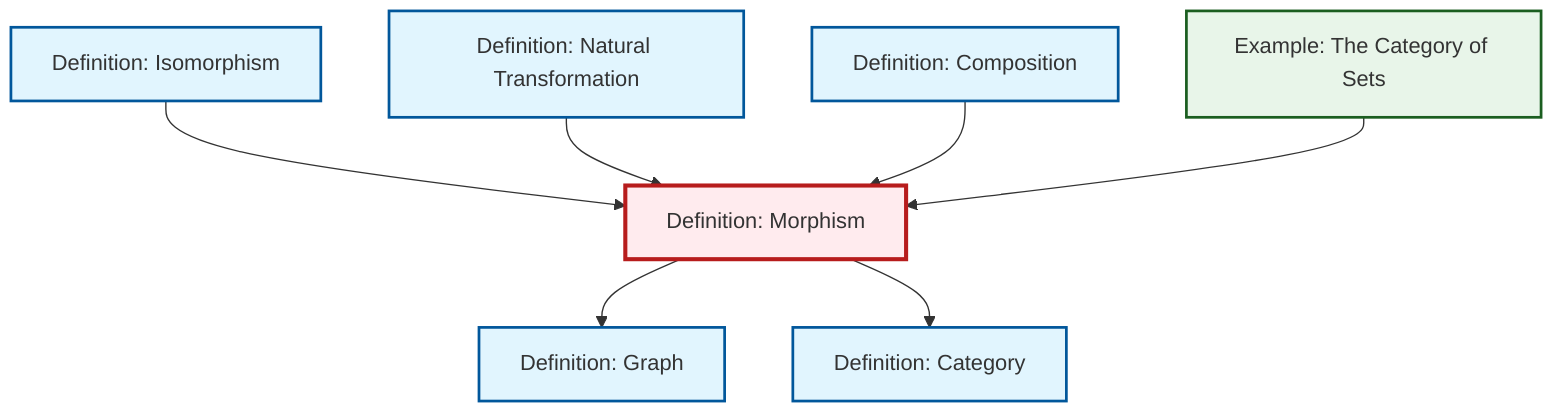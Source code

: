 graph TD
    classDef definition fill:#e1f5fe,stroke:#01579b,stroke-width:2px
    classDef theorem fill:#f3e5f5,stroke:#4a148c,stroke-width:2px
    classDef axiom fill:#fff3e0,stroke:#e65100,stroke-width:2px
    classDef example fill:#e8f5e9,stroke:#1b5e20,stroke-width:2px
    classDef current fill:#ffebee,stroke:#b71c1c,stroke-width:3px
    def-composition["Definition: Composition"]:::definition
    def-morphism["Definition: Morphism"]:::definition
    def-isomorphism["Definition: Isomorphism"]:::definition
    def-category["Definition: Category"]:::definition
    def-natural-transformation["Definition: Natural Transformation"]:::definition
    def-graph["Definition: Graph"]:::definition
    ex-set-category["Example: The Category of Sets"]:::example
    def-morphism --> def-graph
    def-isomorphism --> def-morphism
    def-morphism --> def-category
    def-natural-transformation --> def-morphism
    def-composition --> def-morphism
    ex-set-category --> def-morphism
    class def-morphism current